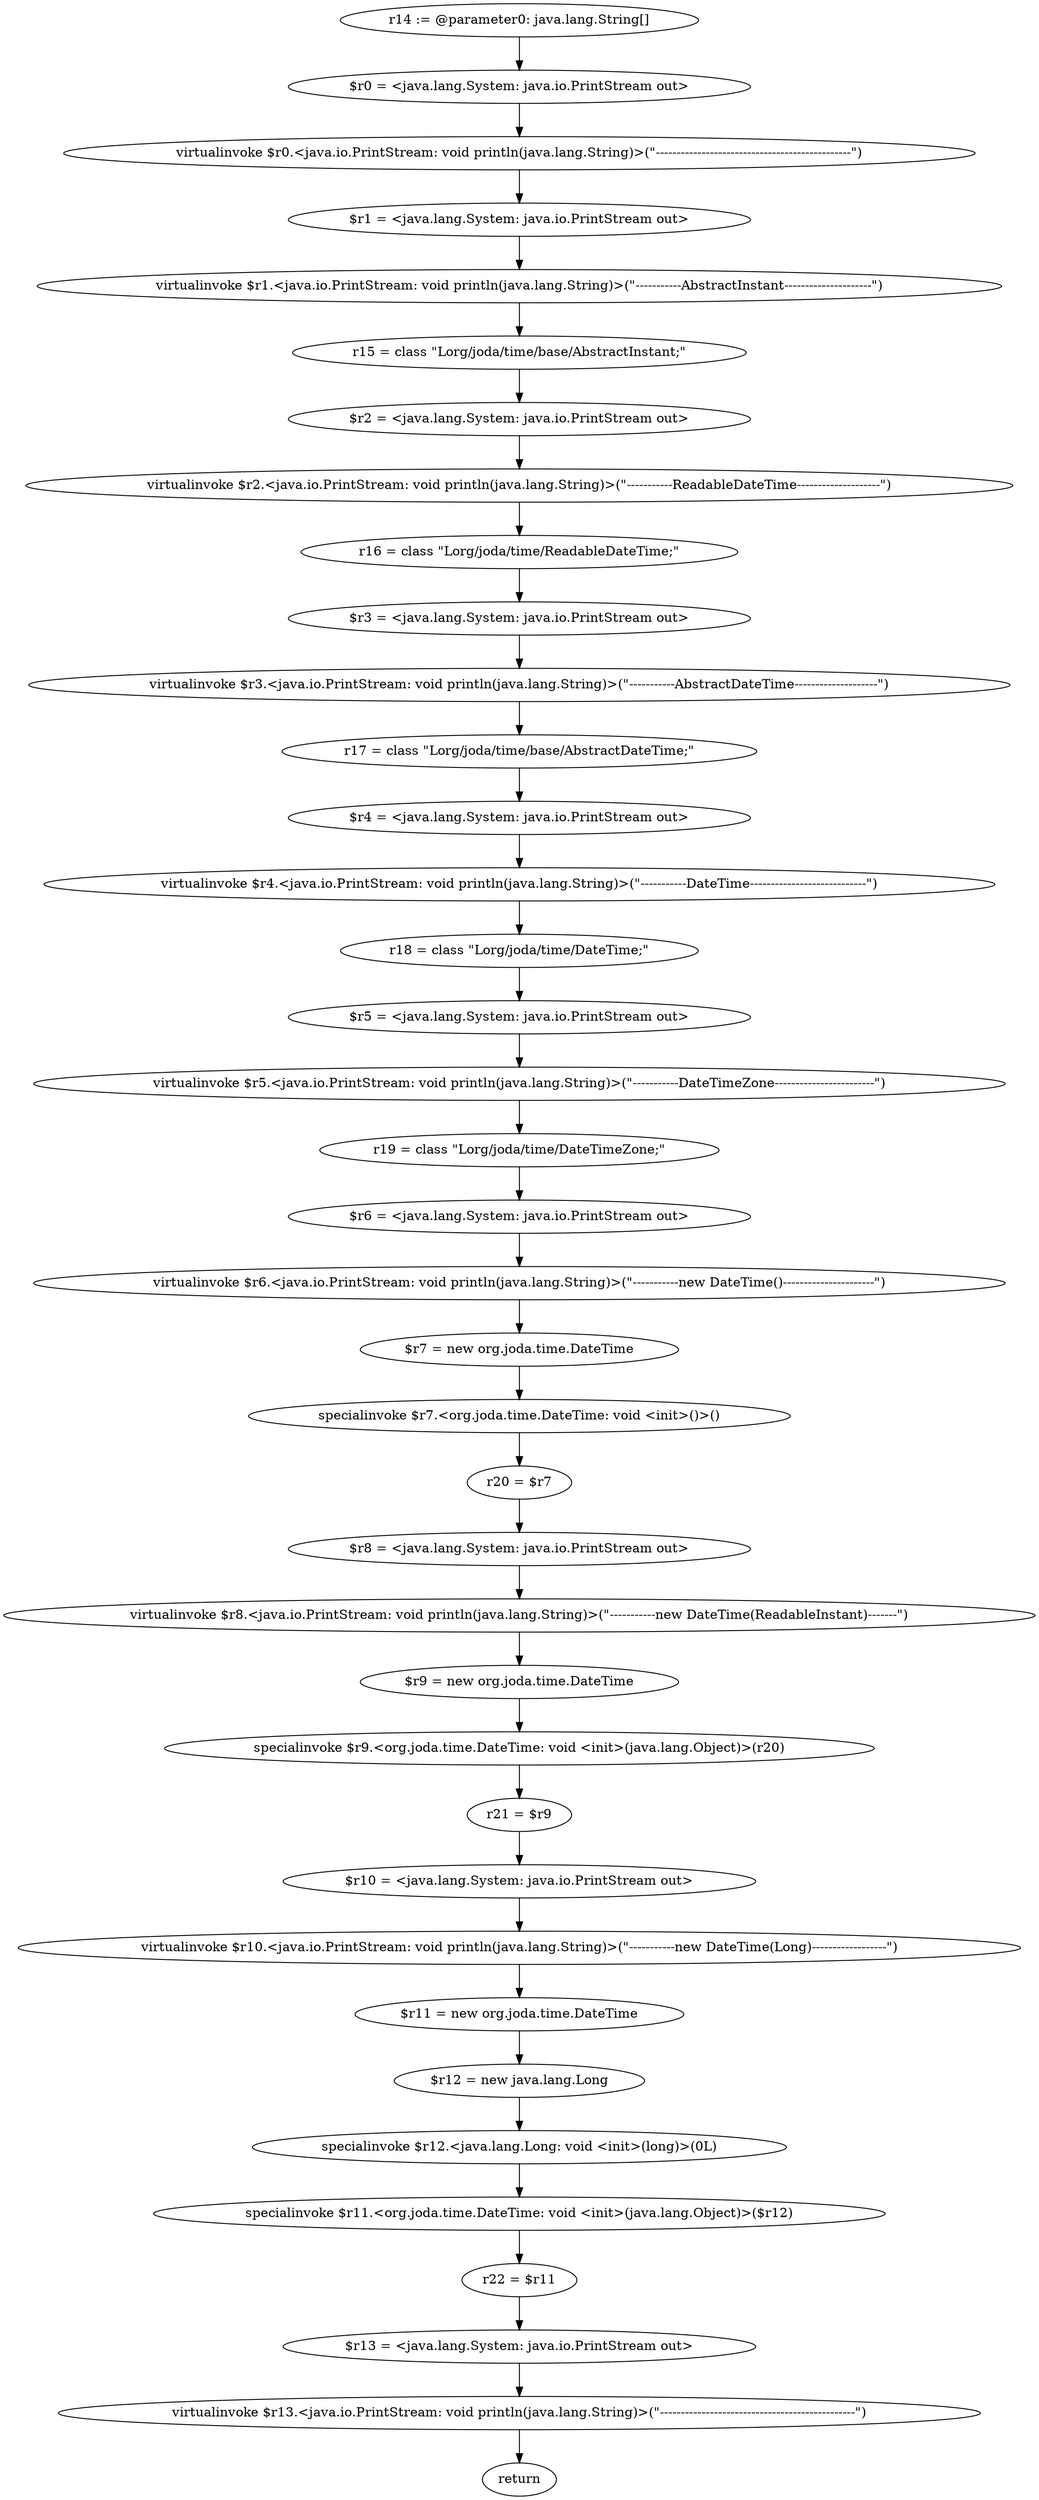 digraph "unitGraph" {
    "r14 := @parameter0: java.lang.String[]"
    "$r0 = <java.lang.System: java.io.PrintStream out>"
    "virtualinvoke $r0.<java.io.PrintStream: void println(java.lang.String)>(\"-----------------------------------------------\")"
    "$r1 = <java.lang.System: java.io.PrintStream out>"
    "virtualinvoke $r1.<java.io.PrintStream: void println(java.lang.String)>(\"-----------AbstractInstant---------------------\")"
    "r15 = class \"Lorg/joda/time/base/AbstractInstant;\""
    "$r2 = <java.lang.System: java.io.PrintStream out>"
    "virtualinvoke $r2.<java.io.PrintStream: void println(java.lang.String)>(\"-----------ReadableDateTime--------------------\")"
    "r16 = class \"Lorg/joda/time/ReadableDateTime;\""
    "$r3 = <java.lang.System: java.io.PrintStream out>"
    "virtualinvoke $r3.<java.io.PrintStream: void println(java.lang.String)>(\"-----------AbstractDateTime--------------------\")"
    "r17 = class \"Lorg/joda/time/base/AbstractDateTime;\""
    "$r4 = <java.lang.System: java.io.PrintStream out>"
    "virtualinvoke $r4.<java.io.PrintStream: void println(java.lang.String)>(\"-----------DateTime----------------------------\")"
    "r18 = class \"Lorg/joda/time/DateTime;\""
    "$r5 = <java.lang.System: java.io.PrintStream out>"
    "virtualinvoke $r5.<java.io.PrintStream: void println(java.lang.String)>(\"-----------DateTimeZone------------------------\")"
    "r19 = class \"Lorg/joda/time/DateTimeZone;\""
    "$r6 = <java.lang.System: java.io.PrintStream out>"
    "virtualinvoke $r6.<java.io.PrintStream: void println(java.lang.String)>(\"-----------new DateTime()----------------------\")"
    "$r7 = new org.joda.time.DateTime"
    "specialinvoke $r7.<org.joda.time.DateTime: void <init>()>()"
    "r20 = $r7"
    "$r8 = <java.lang.System: java.io.PrintStream out>"
    "virtualinvoke $r8.<java.io.PrintStream: void println(java.lang.String)>(\"-----------new DateTime(ReadableInstant)-------\")"
    "$r9 = new org.joda.time.DateTime"
    "specialinvoke $r9.<org.joda.time.DateTime: void <init>(java.lang.Object)>(r20)"
    "r21 = $r9"
    "$r10 = <java.lang.System: java.io.PrintStream out>"
    "virtualinvoke $r10.<java.io.PrintStream: void println(java.lang.String)>(\"-----------new DateTime(Long)------------------\")"
    "$r11 = new org.joda.time.DateTime"
    "$r12 = new java.lang.Long"
    "specialinvoke $r12.<java.lang.Long: void <init>(long)>(0L)"
    "specialinvoke $r11.<org.joda.time.DateTime: void <init>(java.lang.Object)>($r12)"
    "r22 = $r11"
    "$r13 = <java.lang.System: java.io.PrintStream out>"
    "virtualinvoke $r13.<java.io.PrintStream: void println(java.lang.String)>(\"-----------------------------------------------\")"
    "return"
    "r14 := @parameter0: java.lang.String[]"->"$r0 = <java.lang.System: java.io.PrintStream out>";
    "$r0 = <java.lang.System: java.io.PrintStream out>"->"virtualinvoke $r0.<java.io.PrintStream: void println(java.lang.String)>(\"-----------------------------------------------\")";
    "virtualinvoke $r0.<java.io.PrintStream: void println(java.lang.String)>(\"-----------------------------------------------\")"->"$r1 = <java.lang.System: java.io.PrintStream out>";
    "$r1 = <java.lang.System: java.io.PrintStream out>"->"virtualinvoke $r1.<java.io.PrintStream: void println(java.lang.String)>(\"-----------AbstractInstant---------------------\")";
    "virtualinvoke $r1.<java.io.PrintStream: void println(java.lang.String)>(\"-----------AbstractInstant---------------------\")"->"r15 = class \"Lorg/joda/time/base/AbstractInstant;\"";
    "r15 = class \"Lorg/joda/time/base/AbstractInstant;\""->"$r2 = <java.lang.System: java.io.PrintStream out>";
    "$r2 = <java.lang.System: java.io.PrintStream out>"->"virtualinvoke $r2.<java.io.PrintStream: void println(java.lang.String)>(\"-----------ReadableDateTime--------------------\")";
    "virtualinvoke $r2.<java.io.PrintStream: void println(java.lang.String)>(\"-----------ReadableDateTime--------------------\")"->"r16 = class \"Lorg/joda/time/ReadableDateTime;\"";
    "r16 = class \"Lorg/joda/time/ReadableDateTime;\""->"$r3 = <java.lang.System: java.io.PrintStream out>";
    "$r3 = <java.lang.System: java.io.PrintStream out>"->"virtualinvoke $r3.<java.io.PrintStream: void println(java.lang.String)>(\"-----------AbstractDateTime--------------------\")";
    "virtualinvoke $r3.<java.io.PrintStream: void println(java.lang.String)>(\"-----------AbstractDateTime--------------------\")"->"r17 = class \"Lorg/joda/time/base/AbstractDateTime;\"";
    "r17 = class \"Lorg/joda/time/base/AbstractDateTime;\""->"$r4 = <java.lang.System: java.io.PrintStream out>";
    "$r4 = <java.lang.System: java.io.PrintStream out>"->"virtualinvoke $r4.<java.io.PrintStream: void println(java.lang.String)>(\"-----------DateTime----------------------------\")";
    "virtualinvoke $r4.<java.io.PrintStream: void println(java.lang.String)>(\"-----------DateTime----------------------------\")"->"r18 = class \"Lorg/joda/time/DateTime;\"";
    "r18 = class \"Lorg/joda/time/DateTime;\""->"$r5 = <java.lang.System: java.io.PrintStream out>";
    "$r5 = <java.lang.System: java.io.PrintStream out>"->"virtualinvoke $r5.<java.io.PrintStream: void println(java.lang.String)>(\"-----------DateTimeZone------------------------\")";
    "virtualinvoke $r5.<java.io.PrintStream: void println(java.lang.String)>(\"-----------DateTimeZone------------------------\")"->"r19 = class \"Lorg/joda/time/DateTimeZone;\"";
    "r19 = class \"Lorg/joda/time/DateTimeZone;\""->"$r6 = <java.lang.System: java.io.PrintStream out>";
    "$r6 = <java.lang.System: java.io.PrintStream out>"->"virtualinvoke $r6.<java.io.PrintStream: void println(java.lang.String)>(\"-----------new DateTime()----------------------\")";
    "virtualinvoke $r6.<java.io.PrintStream: void println(java.lang.String)>(\"-----------new DateTime()----------------------\")"->"$r7 = new org.joda.time.DateTime";
    "$r7 = new org.joda.time.DateTime"->"specialinvoke $r7.<org.joda.time.DateTime: void <init>()>()";
    "specialinvoke $r7.<org.joda.time.DateTime: void <init>()>()"->"r20 = $r7";
    "r20 = $r7"->"$r8 = <java.lang.System: java.io.PrintStream out>";
    "$r8 = <java.lang.System: java.io.PrintStream out>"->"virtualinvoke $r8.<java.io.PrintStream: void println(java.lang.String)>(\"-----------new DateTime(ReadableInstant)-------\")";
    "virtualinvoke $r8.<java.io.PrintStream: void println(java.lang.String)>(\"-----------new DateTime(ReadableInstant)-------\")"->"$r9 = new org.joda.time.DateTime";
    "$r9 = new org.joda.time.DateTime"->"specialinvoke $r9.<org.joda.time.DateTime: void <init>(java.lang.Object)>(r20)";
    "specialinvoke $r9.<org.joda.time.DateTime: void <init>(java.lang.Object)>(r20)"->"r21 = $r9";
    "r21 = $r9"->"$r10 = <java.lang.System: java.io.PrintStream out>";
    "$r10 = <java.lang.System: java.io.PrintStream out>"->"virtualinvoke $r10.<java.io.PrintStream: void println(java.lang.String)>(\"-----------new DateTime(Long)------------------\")";
    "virtualinvoke $r10.<java.io.PrintStream: void println(java.lang.String)>(\"-----------new DateTime(Long)------------------\")"->"$r11 = new org.joda.time.DateTime";
    "$r11 = new org.joda.time.DateTime"->"$r12 = new java.lang.Long";
    "$r12 = new java.lang.Long"->"specialinvoke $r12.<java.lang.Long: void <init>(long)>(0L)";
    "specialinvoke $r12.<java.lang.Long: void <init>(long)>(0L)"->"specialinvoke $r11.<org.joda.time.DateTime: void <init>(java.lang.Object)>($r12)";
    "specialinvoke $r11.<org.joda.time.DateTime: void <init>(java.lang.Object)>($r12)"->"r22 = $r11";
    "r22 = $r11"->"$r13 = <java.lang.System: java.io.PrintStream out>";
    "$r13 = <java.lang.System: java.io.PrintStream out>"->"virtualinvoke $r13.<java.io.PrintStream: void println(java.lang.String)>(\"-----------------------------------------------\")";
    "virtualinvoke $r13.<java.io.PrintStream: void println(java.lang.String)>(\"-----------------------------------------------\")"->"return";
}
